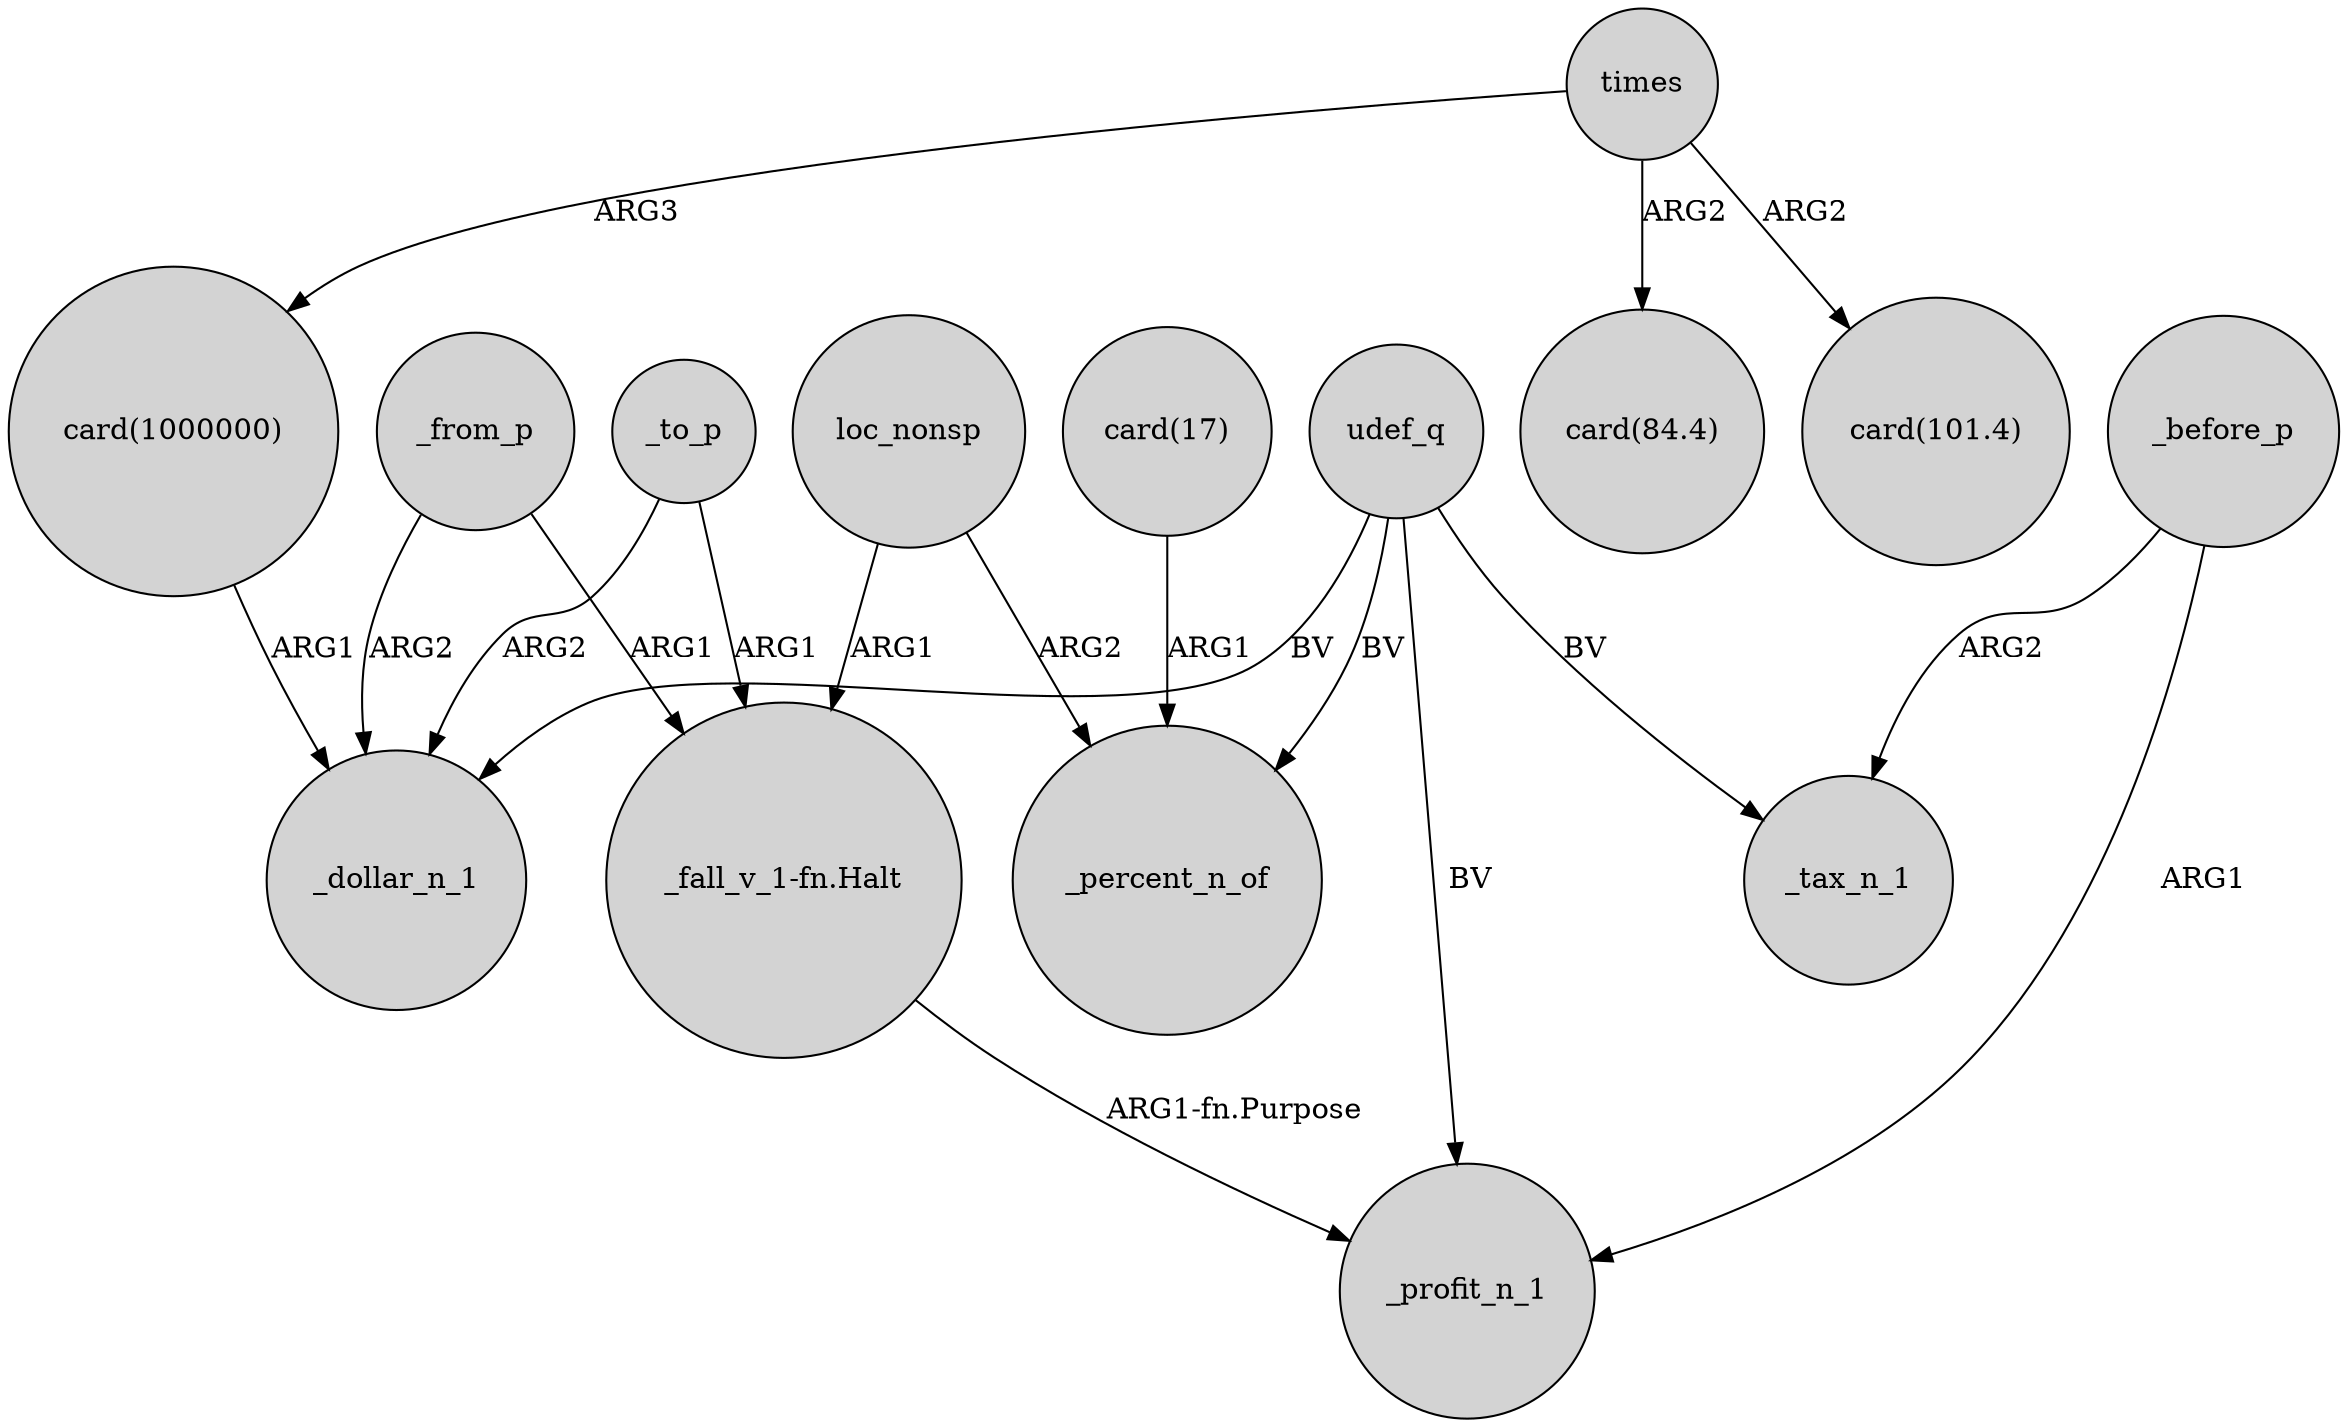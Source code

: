 digraph {
	node [shape=circle style=filled]
	_to_p -> "_fall_v_1-fn.Halt" [label=ARG1]
	times -> "card(1000000)" [label=ARG3]
	_from_p -> _dollar_n_1 [label=ARG2]
	udef_q -> _profit_n_1 [label=BV]
	udef_q -> _percent_n_of [label=BV]
	_before_p -> _tax_n_1 [label=ARG2]
	times -> "card(84.4)" [label=ARG2]
	_to_p -> _dollar_n_1 [label=ARG2]
	"_fall_v_1-fn.Halt" -> _profit_n_1 [label="ARG1-fn.Purpose"]
	udef_q -> _dollar_n_1 [label=BV]
	times -> "card(101.4)" [label=ARG2]
	_from_p -> "_fall_v_1-fn.Halt" [label=ARG1]
	_before_p -> _profit_n_1 [label=ARG1]
	"card(1000000)" -> _dollar_n_1 [label=ARG1]
	"card(17)" -> _percent_n_of [label=ARG1]
	loc_nonsp -> "_fall_v_1-fn.Halt" [label=ARG1]
	loc_nonsp -> _percent_n_of [label=ARG2]
	udef_q -> _tax_n_1 [label=BV]
}
